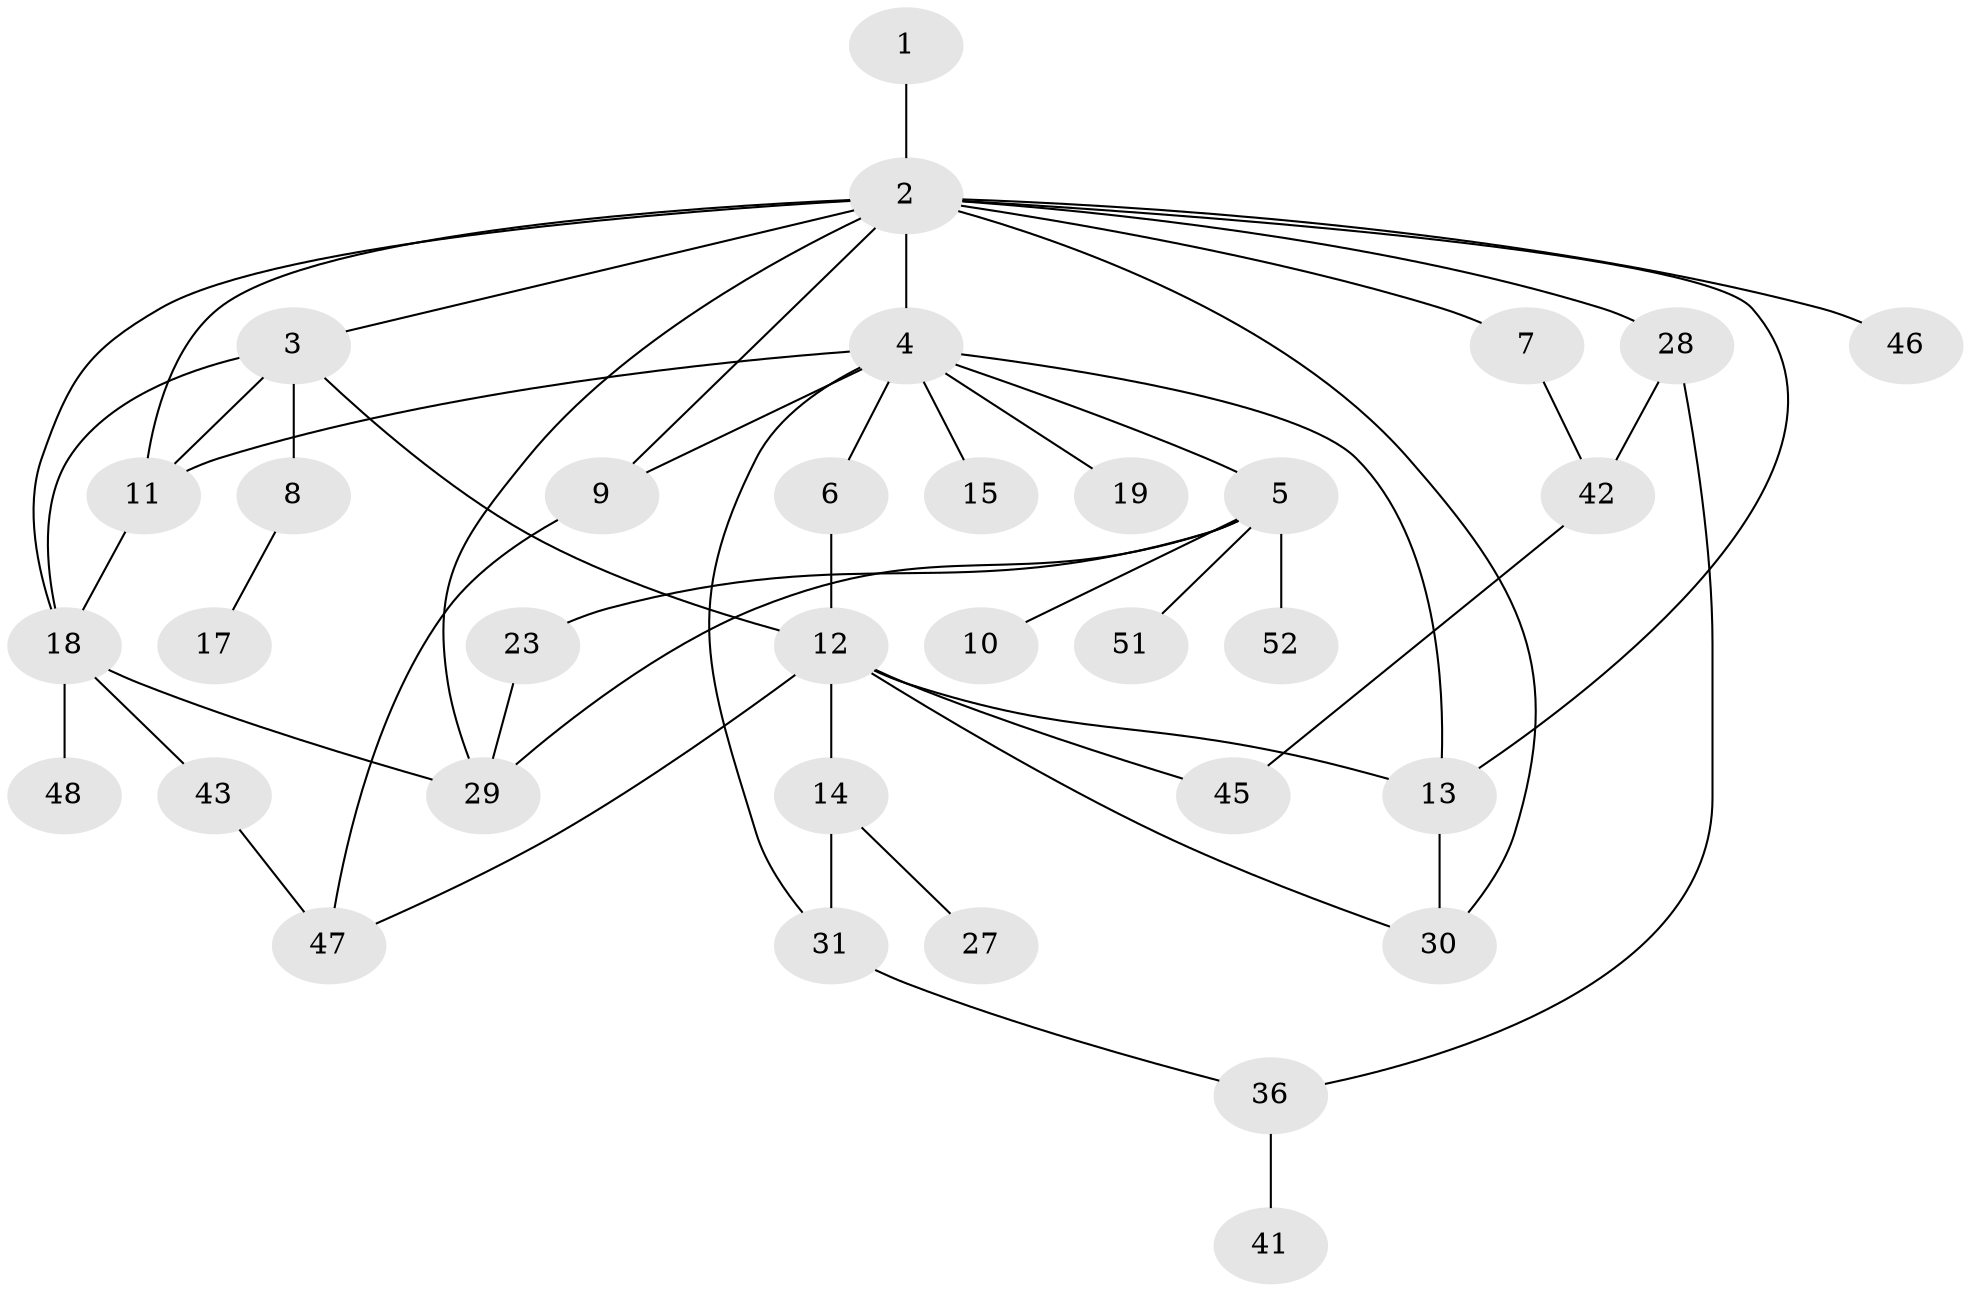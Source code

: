 // Generated by graph-tools (version 1.1) at 2025/23/03/03/25 07:23:35]
// undirected, 34 vertices, 52 edges
graph export_dot {
graph [start="1"]
  node [color=gray90,style=filled];
  1;
  2 [super="+16"];
  3 [super="+26"];
  4 [super="+39"];
  5 [super="+35"];
  6 [super="+34"];
  7;
  8;
  9 [super="+38"];
  10;
  11;
  12 [super="+21"];
  13 [super="+20"];
  14 [super="+24"];
  15;
  17 [super="+37"];
  18 [super="+25"];
  19 [super="+22"];
  23 [super="+33"];
  27;
  28;
  29 [super="+32"];
  30 [super="+50"];
  31 [super="+49"];
  36 [super="+40"];
  41;
  42 [super="+44"];
  43;
  45;
  46;
  47;
  48;
  51;
  52;
  1 -- 2;
  2 -- 3;
  2 -- 4;
  2 -- 7;
  2 -- 9;
  2 -- 29;
  2 -- 18;
  2 -- 11;
  2 -- 28;
  2 -- 46;
  2 -- 13;
  2 -- 30;
  3 -- 8;
  3 -- 12;
  3 -- 11;
  3 -- 18;
  4 -- 5;
  4 -- 6;
  4 -- 9;
  4 -- 11;
  4 -- 15;
  4 -- 19;
  4 -- 31;
  4 -- 13;
  5 -- 10;
  5 -- 23;
  5 -- 29;
  5 -- 51;
  5 -- 52;
  6 -- 12;
  7 -- 42;
  8 -- 17;
  9 -- 47;
  11 -- 18;
  12 -- 13;
  12 -- 14;
  12 -- 47;
  12 -- 45;
  12 -- 30;
  13 -- 30;
  14 -- 27;
  14 -- 31 [weight=2];
  18 -- 48;
  18 -- 43;
  18 -- 29;
  23 -- 29;
  28 -- 36;
  28 -- 42;
  31 -- 36;
  36 -- 41;
  42 -- 45;
  43 -- 47;
}
